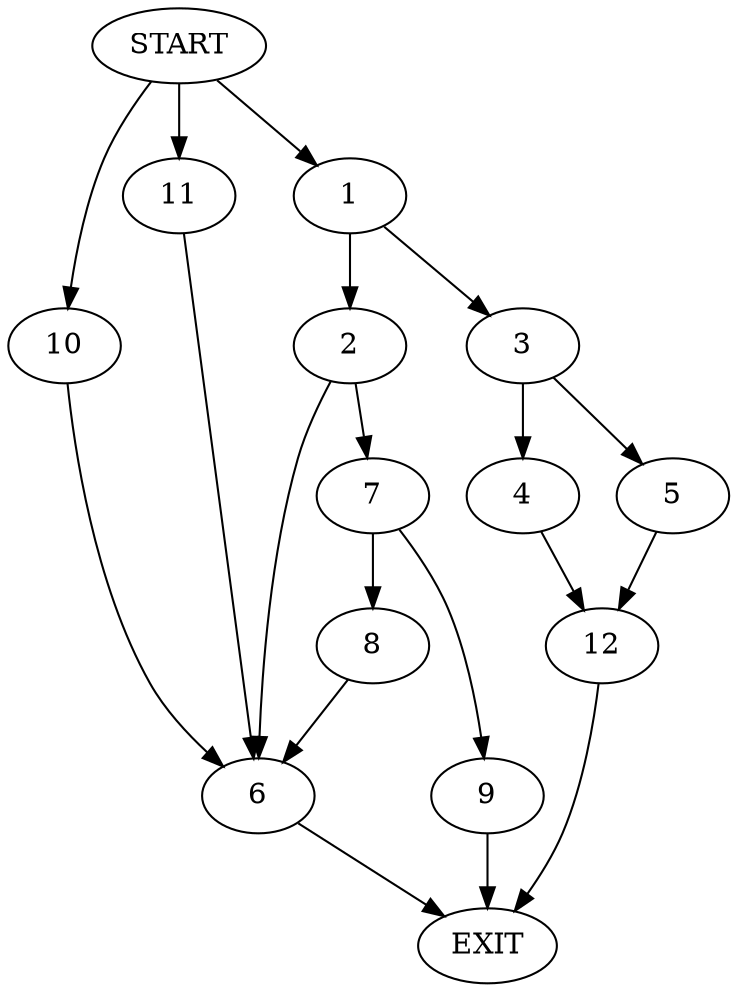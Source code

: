 digraph {
0 [label="START"]
13 [label="EXIT"]
0 -> 1
1 -> 2
1 -> 3
3 -> 4
3 -> 5
2 -> 6
2 -> 7
6 -> 13
7 -> 8
7 -> 9
8 -> 6
9 -> 13
0 -> 10
10 -> 6
0 -> 11
11 -> 6
4 -> 12
5 -> 12
12 -> 13
}
